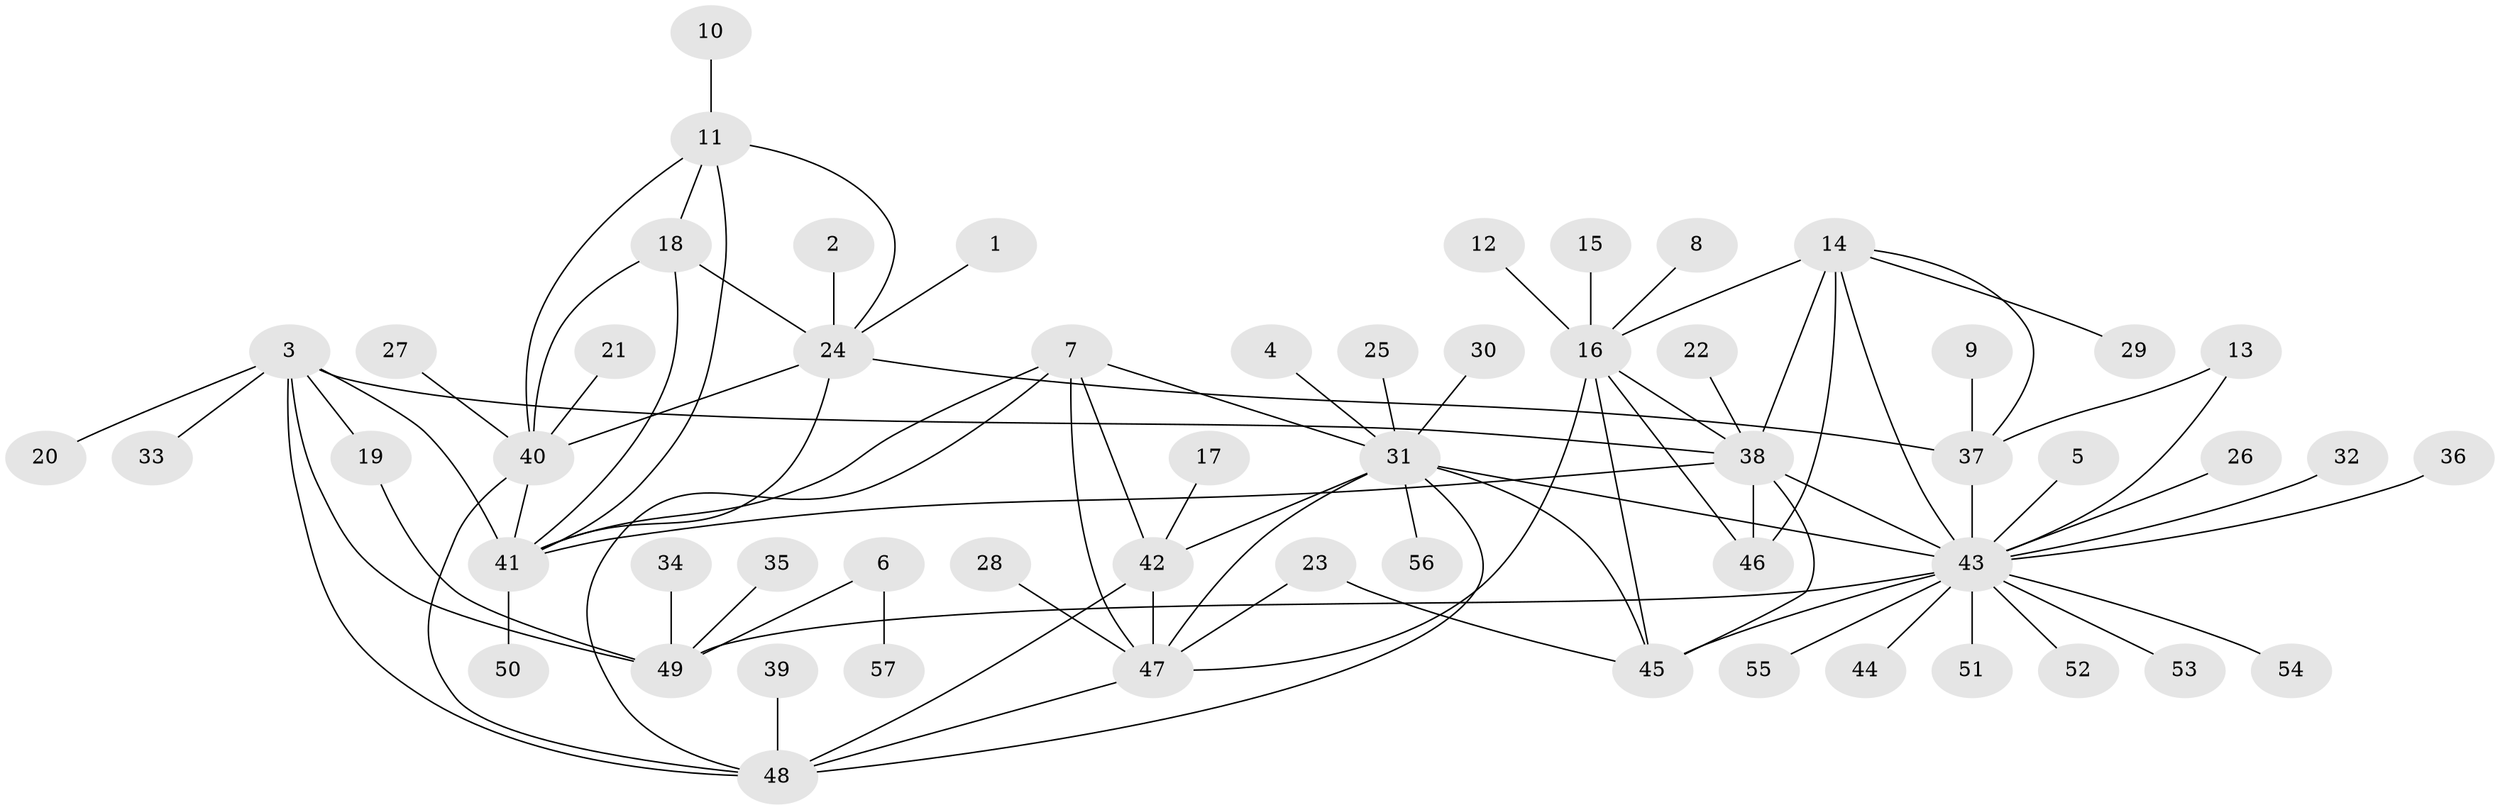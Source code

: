 // original degree distribution, {10: 0.02631578947368421, 12: 0.017543859649122806, 6: 0.07017543859649122, 7: 0.02631578947368421, 8: 0.017543859649122806, 9: 0.03508771929824561, 5: 0.03508771929824561, 1: 0.5614035087719298, 3: 0.043859649122807015, 2: 0.16666666666666666}
// Generated by graph-tools (version 1.1) at 2025/26/03/09/25 03:26:43]
// undirected, 57 vertices, 86 edges
graph export_dot {
graph [start="1"]
  node [color=gray90,style=filled];
  1;
  2;
  3;
  4;
  5;
  6;
  7;
  8;
  9;
  10;
  11;
  12;
  13;
  14;
  15;
  16;
  17;
  18;
  19;
  20;
  21;
  22;
  23;
  24;
  25;
  26;
  27;
  28;
  29;
  30;
  31;
  32;
  33;
  34;
  35;
  36;
  37;
  38;
  39;
  40;
  41;
  42;
  43;
  44;
  45;
  46;
  47;
  48;
  49;
  50;
  51;
  52;
  53;
  54;
  55;
  56;
  57;
  1 -- 24 [weight=1.0];
  2 -- 24 [weight=1.0];
  3 -- 19 [weight=3.0];
  3 -- 20 [weight=1.0];
  3 -- 33 [weight=1.0];
  3 -- 38 [weight=1.0];
  3 -- 41 [weight=1.0];
  3 -- 48 [weight=1.0];
  3 -- 49 [weight=3.0];
  4 -- 31 [weight=1.0];
  5 -- 43 [weight=1.0];
  6 -- 49 [weight=1.0];
  6 -- 57 [weight=1.0];
  7 -- 31 [weight=1.0];
  7 -- 41 [weight=1.0];
  7 -- 42 [weight=1.0];
  7 -- 47 [weight=1.0];
  7 -- 48 [weight=1.0];
  8 -- 16 [weight=1.0];
  9 -- 37 [weight=1.0];
  10 -- 11 [weight=1.0];
  11 -- 18 [weight=1.0];
  11 -- 24 [weight=1.0];
  11 -- 40 [weight=1.0];
  11 -- 41 [weight=1.0];
  12 -- 16 [weight=1.0];
  13 -- 37 [weight=2.0];
  13 -- 43 [weight=2.0];
  14 -- 16 [weight=1.0];
  14 -- 29 [weight=1.0];
  14 -- 37 [weight=1.0];
  14 -- 38 [weight=2.0];
  14 -- 43 [weight=1.0];
  14 -- 46 [weight=1.0];
  15 -- 16 [weight=1.0];
  16 -- 38 [weight=2.0];
  16 -- 45 [weight=1.0];
  16 -- 46 [weight=1.0];
  16 -- 47 [weight=1.0];
  17 -- 42 [weight=1.0];
  18 -- 24 [weight=1.0];
  18 -- 40 [weight=1.0];
  18 -- 41 [weight=1.0];
  19 -- 49 [weight=1.0];
  21 -- 40 [weight=1.0];
  22 -- 38 [weight=1.0];
  23 -- 45 [weight=1.0];
  23 -- 47 [weight=1.0];
  24 -- 37 [weight=1.0];
  24 -- 40 [weight=1.0];
  24 -- 41 [weight=1.0];
  25 -- 31 [weight=1.0];
  26 -- 43 [weight=1.0];
  27 -- 40 [weight=1.0];
  28 -- 47 [weight=1.0];
  30 -- 31 [weight=1.0];
  31 -- 42 [weight=1.0];
  31 -- 43 [weight=1.0];
  31 -- 45 [weight=1.0];
  31 -- 47 [weight=1.0];
  31 -- 48 [weight=1.0];
  31 -- 56 [weight=1.0];
  32 -- 43 [weight=1.0];
  34 -- 49 [weight=1.0];
  35 -- 49 [weight=1.0];
  36 -- 43 [weight=1.0];
  37 -- 43 [weight=4.0];
  38 -- 41 [weight=1.0];
  38 -- 43 [weight=1.0];
  38 -- 45 [weight=1.0];
  38 -- 46 [weight=2.0];
  39 -- 48 [weight=1.0];
  40 -- 41 [weight=1.0];
  40 -- 48 [weight=1.0];
  41 -- 50 [weight=1.0];
  42 -- 47 [weight=1.0];
  42 -- 48 [weight=1.0];
  43 -- 44 [weight=1.0];
  43 -- 45 [weight=1.0];
  43 -- 49 [weight=1.0];
  43 -- 51 [weight=1.0];
  43 -- 52 [weight=1.0];
  43 -- 53 [weight=1.0];
  43 -- 54 [weight=1.0];
  43 -- 55 [weight=1.0];
  47 -- 48 [weight=1.0];
}
